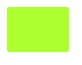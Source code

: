 @startuml

skinparam ClassBackgroundColor #GreenYellow
skinparam ClassFontColor #GreenYellow
skinparam ClassBorderColor #GreenYellow

skinparam ClassStereotypeFontSize 0
skinparam CircledCharacterFontSize 0
skinparam CircledCharacterRadius 0
skinparam ClassBorderThickness 0
skinparam Shadowing false

class Dummy

@enduml